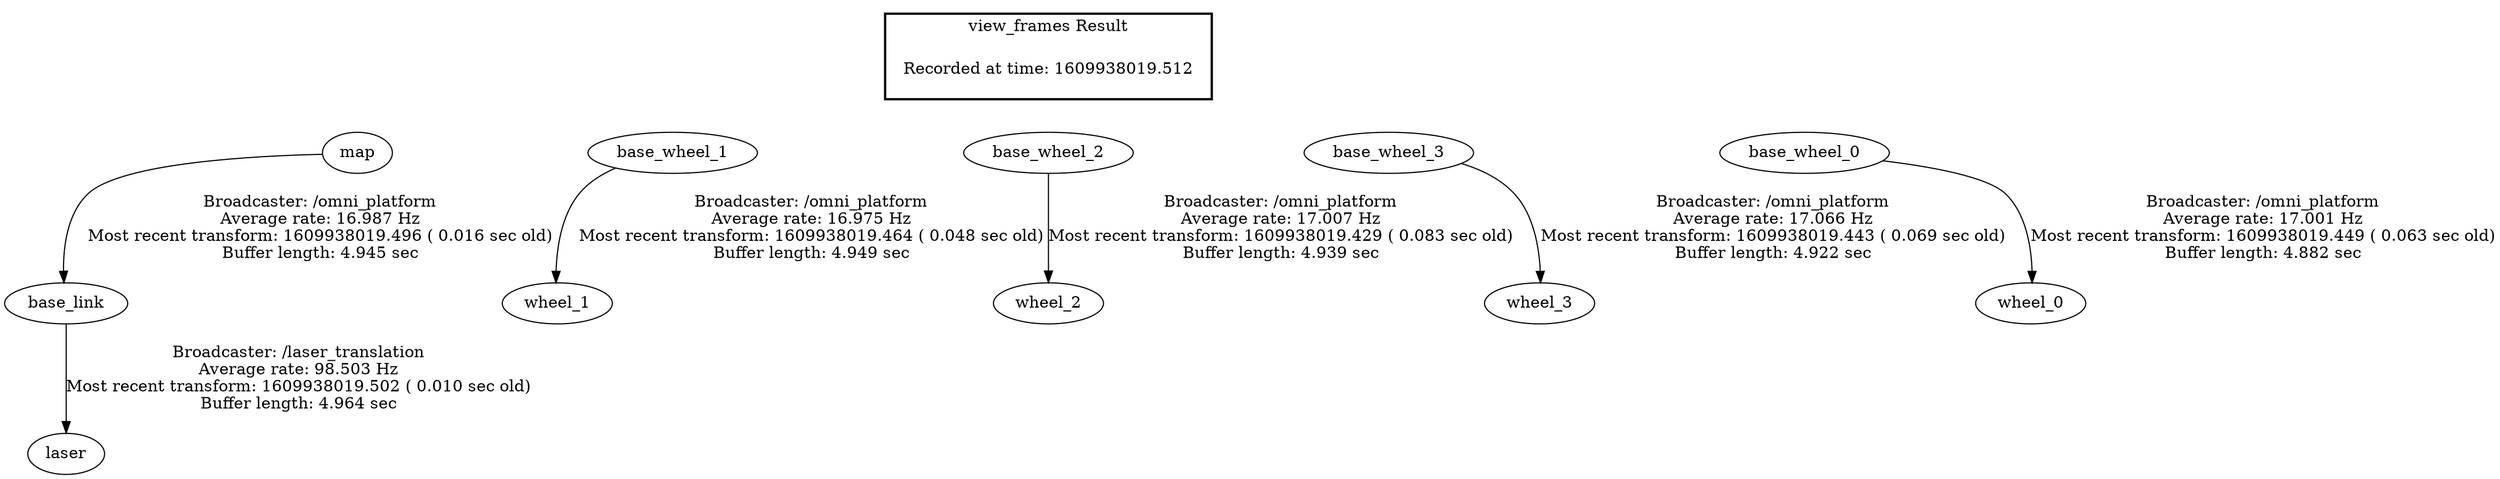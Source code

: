digraph G {
"base_link" -> "laser"[label="Broadcaster: /laser_translation\nAverage rate: 98.503 Hz\nMost recent transform: 1609938019.502 ( 0.010 sec old)\nBuffer length: 4.964 sec\n"];
"map" -> "base_link"[label="Broadcaster: /omni_platform\nAverage rate: 16.987 Hz\nMost recent transform: 1609938019.496 ( 0.016 sec old)\nBuffer length: 4.945 sec\n"];
"base_wheel_1" -> "wheel_1"[label="Broadcaster: /omni_platform\nAverage rate: 16.975 Hz\nMost recent transform: 1609938019.464 ( 0.048 sec old)\nBuffer length: 4.949 sec\n"];
"base_wheel_2" -> "wheel_2"[label="Broadcaster: /omni_platform\nAverage rate: 17.007 Hz\nMost recent transform: 1609938019.429 ( 0.083 sec old)\nBuffer length: 4.939 sec\n"];
"base_wheel_3" -> "wheel_3"[label="Broadcaster: /omni_platform\nAverage rate: 17.066 Hz\nMost recent transform: 1609938019.443 ( 0.069 sec old)\nBuffer length: 4.922 sec\n"];
"base_wheel_0" -> "wheel_0"[label="Broadcaster: /omni_platform\nAverage rate: 17.001 Hz\nMost recent transform: 1609938019.449 ( 0.063 sec old)\nBuffer length: 4.882 sec\n"];
edge [style=invis];
 subgraph cluster_legend { style=bold; color=black; label ="view_frames Result";
"Recorded at time: 1609938019.512"[ shape=plaintext ] ;
 }->"base_wheel_1";
edge [style=invis];
 subgraph cluster_legend { style=bold; color=black; label ="view_frames Result";
"Recorded at time: 1609938019.512"[ shape=plaintext ] ;
 }->"base_wheel_2";
edge [style=invis];
 subgraph cluster_legend { style=bold; color=black; label ="view_frames Result";
"Recorded at time: 1609938019.512"[ shape=plaintext ] ;
 }->"base_wheel_3";
edge [style=invis];
 subgraph cluster_legend { style=bold; color=black; label ="view_frames Result";
"Recorded at time: 1609938019.512"[ shape=plaintext ] ;
 }->"map";
edge [style=invis];
 subgraph cluster_legend { style=bold; color=black; label ="view_frames Result";
"Recorded at time: 1609938019.512"[ shape=plaintext ] ;
 }->"base_wheel_0";
}